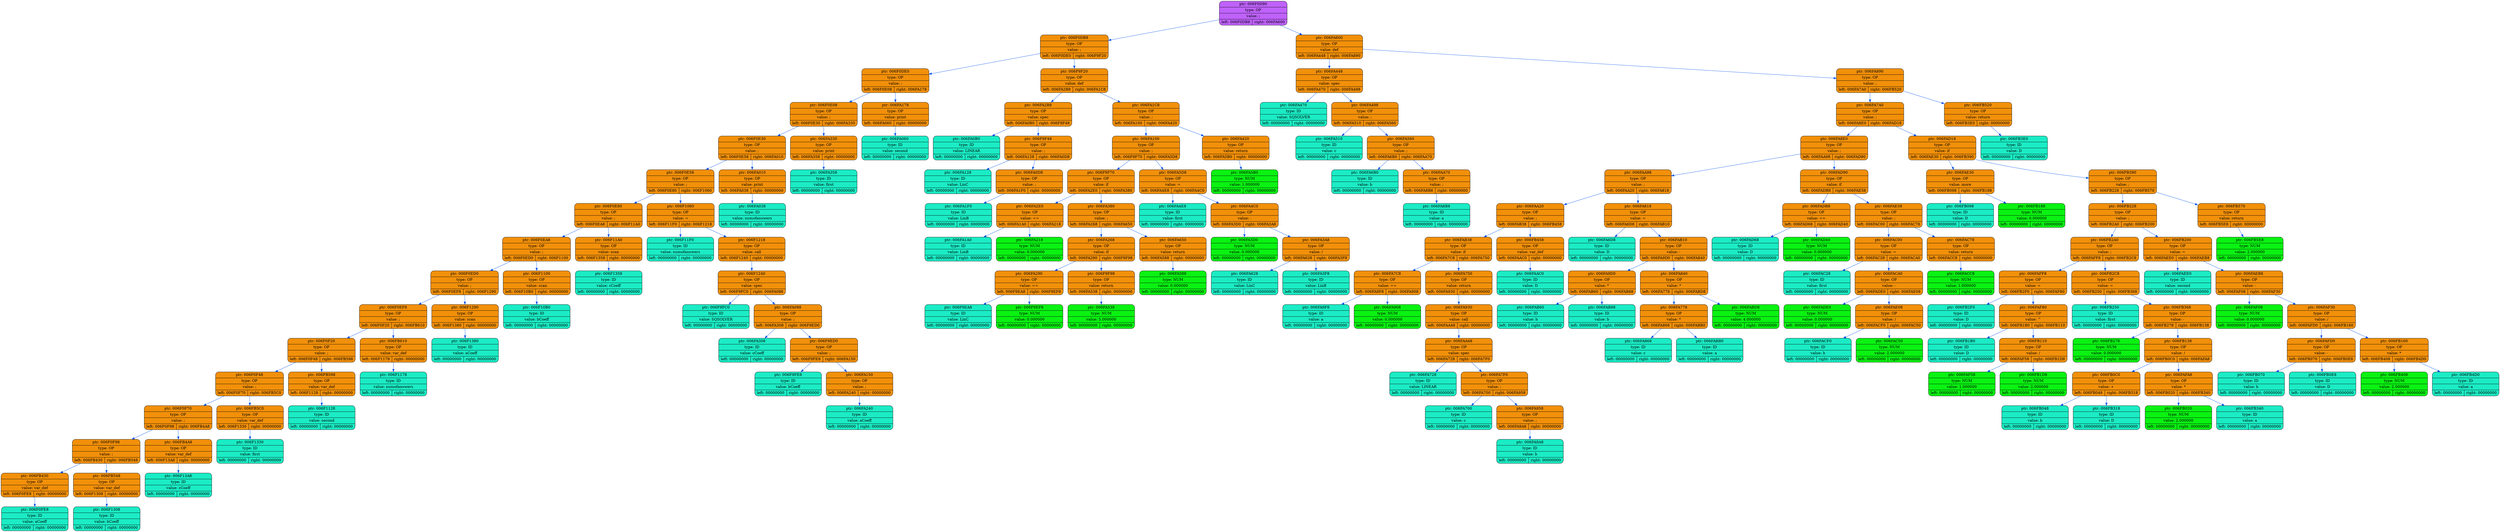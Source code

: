 digraph
{
    rankdir=TP

        node006F0D90[shape=record,style="rounded,filled",fillcolor="#BF62FC",label="{ ptr: 006F0D90 | type: OP | value: ;| { left: 006F0DB8 | right: 006FA600 }}"];
    node006F0D90 -> node006F0DB8[color="#0855F0"]
    node006F0DB8[shape=record,style="rounded,filled",fillcolor="#F2900A",label="{ ptr: 006F0DB8 | type: OP | value: ;| { left: 006F0DE0 | right: 006F9F20 }}"];
    node006F0DB8 -> node006F0DE0[color="#0855F0"]
    node006F0DE0[shape=record,style="rounded,filled",fillcolor="#F2900A",label="{ ptr: 006F0DE0 | type: OP | value: ;| { left: 006F0E08 | right: 006FA178 }}"];
    node006F0DE0 -> node006F0E08[color="#0855F0"]
    node006F0E08[shape=record,style="rounded,filled",fillcolor="#F2900A",label="{ ptr: 006F0E08 | type: OP | value: ;| { left: 006F0E30 | right: 006FA330 }}"];
    node006F0E08 -> node006F0E30[color="#0855F0"]
    node006F0E30[shape=record,style="rounded,filled",fillcolor="#F2900A",label="{ ptr: 006F0E30 | type: OP | value: ;| { left: 006F0E58 | right: 006FA010 }}"];
    node006F0E30 -> node006F0E58[color="#0855F0"]
    node006F0E58[shape=record,style="rounded,filled",fillcolor="#F2900A",label="{ ptr: 006F0E58 | type: OP | value: ;| { left: 006F0E80 | right: 006F1060 }}"];
    node006F0E58 -> node006F0E80[color="#0855F0"]
    node006F0E80[shape=record,style="rounded,filled",fillcolor="#F2900A",label="{ ptr: 006F0E80 | type: OP | value: ;| { left: 006F0EA8 | right: 006F11A0 }}"];
    node006F0E80 -> node006F0EA8[color="#0855F0"]
    node006F0EA8[shape=record,style="rounded,filled",fillcolor="#F2900A",label="{ ptr: 006F0EA8 | type: OP | value: ;| { left: 006F0ED0 | right: 006F1100 }}"];
    node006F0EA8 -> node006F0ED0[color="#0855F0"]
    node006F0ED0[shape=record,style="rounded,filled",fillcolor="#F2900A",label="{ ptr: 006F0ED0 | type: OP | value: ;| { left: 006F0EF8 | right: 006F1290 }}"];
    node006F0ED0 -> node006F0EF8[color="#0855F0"]
    node006F0EF8[shape=record,style="rounded,filled",fillcolor="#F2900A",label="{ ptr: 006F0EF8 | type: OP | value: ;| { left: 006F0F20 | right: 006FB610 }}"];
    node006F0EF8 -> node006F0F20[color="#0855F0"]
    node006F0F20[shape=record,style="rounded,filled",fillcolor="#F2900A",label="{ ptr: 006F0F20 | type: OP | value: ;| { left: 006F0F48 | right: 006FB598 }}"];
    node006F0F20 -> node006F0F48[color="#0855F0"]
    node006F0F48[shape=record,style="rounded,filled",fillcolor="#F2900A",label="{ ptr: 006F0F48 | type: OP | value: ;| { left: 006F0F70 | right: 006FB5C0 }}"];
    node006F0F48 -> node006F0F70[color="#0855F0"]
    node006F0F70[shape=record,style="rounded,filled",fillcolor="#F2900A",label="{ ptr: 006F0F70 | type: OP | value: ;| { left: 006F0F98 | right: 006FB4A8 }}"];
    node006F0F70 -> node006F0F98[color="#0855F0"]
    node006F0F98[shape=record,style="rounded,filled",fillcolor="#F2900A",label="{ ptr: 006F0F98 | type: OP | value: ;| { left: 006FB430 | right: 006FB548 }}"];
    node006F0F98 -> node006FB430[color="#0855F0"]
    node006FB430[shape=record,style="rounded,filled",fillcolor="#F2900A",label="{ ptr: 006FB430 | type: OP | value: var_def| { left: 006F0FE8 | right: 00000000 }}"];
    node006FB430 -> node006F0FE8[color="#0855F0"]
    node006F0FE8[shape=record,style="rounded,filled",fillcolor="#1BECC5",label="{ ptr: 006F0FE8 | type: ID | value: aCoeff| { left: 00000000 | right: 00000000 }}"];
    node006F0F98 -> node006FB548[color="#0855F0"]
    node006FB548[shape=record,style="rounded,filled",fillcolor="#F2900A",label="{ ptr: 006FB548 | type: OP | value: var_def| { left: 006F1308 | right: 00000000 }}"];
    node006FB548 -> node006F1308[color="#0855F0"]
    node006F1308[shape=record,style="rounded,filled",fillcolor="#1BECC5",label="{ ptr: 006F1308 | type: ID | value: bCoeff| { left: 00000000 | right: 00000000 }}"];
    node006F0F70 -> node006FB4A8[color="#0855F0"]
    node006FB4A8[shape=record,style="rounded,filled",fillcolor="#F2900A",label="{ ptr: 006FB4A8 | type: OP | value: var_def| { left: 006F13A8 | right: 00000000 }}"];
    node006FB4A8 -> node006F13A8[color="#0855F0"]
    node006F13A8[shape=record,style="rounded,filled",fillcolor="#1BECC5",label="{ ptr: 006F13A8 | type: ID | value: cCoeff| { left: 00000000 | right: 00000000 }}"];
    node006F0F48 -> node006FB5C0[color="#0855F0"]
    node006FB5C0[shape=record,style="rounded,filled",fillcolor="#F2900A",label="{ ptr: 006FB5C0 | type: OP | value: var_def| { left: 006F1330 | right: 00000000 }}"];
    node006FB5C0 -> node006F1330[color="#0855F0"]
    node006F1330[shape=record,style="rounded,filled",fillcolor="#1BECC5",label="{ ptr: 006F1330 | type: ID | value: first| { left: 00000000 | right: 00000000 }}"];
    node006F0F20 -> node006FB598[color="#0855F0"]
    node006FB598[shape=record,style="rounded,filled",fillcolor="#F2900A",label="{ ptr: 006FB598 | type: OP | value: var_def| { left: 006F1128 | right: 00000000 }}"];
    node006FB598 -> node006F1128[color="#0855F0"]
    node006F1128[shape=record,style="rounded,filled",fillcolor="#1BECC5",label="{ ptr: 006F1128 | type: ID | value: second| { left: 00000000 | right: 00000000 }}"];
    node006F0EF8 -> node006FB610[color="#0855F0"]
    node006FB610[shape=record,style="rounded,filled",fillcolor="#F2900A",label="{ ptr: 006FB610 | type: OP | value: var_def| { left: 006F1178 | right: 00000000 }}"];
    node006FB610 -> node006F1178[color="#0855F0"]
    node006F1178[shape=record,style="rounded,filled",fillcolor="#1BECC5",label="{ ptr: 006F1178 | type: ID | value: numofanswers| { left: 00000000 | right: 00000000 }}"];
    node006F0ED0 -> node006F1290[color="#0855F0"]
    node006F1290[shape=record,style="rounded,filled",fillcolor="#F2900A",label="{ ptr: 006F1290 | type: OP | value: scan| { left: 006F1380 | right: 00000000 }}"];
    node006F1290 -> node006F1380[color="#0855F0"]
    node006F1380[shape=record,style="rounded,filled",fillcolor="#1BECC5",label="{ ptr: 006F1380 | type: ID | value: aCoeff| { left: 00000000 | right: 00000000 }}"];
    node006F0EA8 -> node006F1100[color="#0855F0"]
    node006F1100[shape=record,style="rounded,filled",fillcolor="#F2900A",label="{ ptr: 006F1100 | type: OP | value: scan| { left: 006F10B0 | right: 00000000 }}"];
    node006F1100 -> node006F10B0[color="#0855F0"]
    node006F10B0[shape=record,style="rounded,filled",fillcolor="#1BECC5",label="{ ptr: 006F10B0 | type: ID | value: bCoeff| { left: 00000000 | right: 00000000 }}"];
    node006F0E80 -> node006F11A0[color="#0855F0"]
    node006F11A0[shape=record,style="rounded,filled",fillcolor="#F2900A",label="{ ptr: 006F11A0 | type: OP | value: scan| { left: 006F1358 | right: 00000000 }}"];
    node006F11A0 -> node006F1358[color="#0855F0"]
    node006F1358[shape=record,style="rounded,filled",fillcolor="#1BECC5",label="{ ptr: 006F1358 | type: ID | value: cCoeff| { left: 00000000 | right: 00000000 }}"];
    node006F0E58 -> node006F1060[color="#0855F0"]
    node006F1060[shape=record,style="rounded,filled",fillcolor="#F2900A",label="{ ptr: 006F1060 | type: OP | value: =| { left: 006F11F0 | right: 006F1218 }}"];
    node006F1060 -> node006F11F0[color="#0855F0"]
    node006F11F0[shape=record,style="rounded,filled",fillcolor="#1BECC5",label="{ ptr: 006F11F0 | type: ID | value: numofanswers| { left: 00000000 | right: 00000000 }}"];
    node006F1060 -> node006F1218[color="#0855F0"]
    node006F1218[shape=record,style="rounded,filled",fillcolor="#F2900A",label="{ ptr: 006F1218 | type: OP | value: call| { left: 006F1240 | right: 00000000 }}"];
    node006F1218 -> node006F1240[color="#0855F0"]
    node006F1240[shape=record,style="rounded,filled",fillcolor="#F2900A",label="{ ptr: 006F1240 | type: OP | value: spec| { left: 006F9FC0 | right: 006FA088 }}"];
    node006F1240 -> node006F9FC0[color="#0855F0"]
    node006F9FC0[shape=record,style="rounded,filled",fillcolor="#1BECC5",label="{ ptr: 006F9FC0 | type: ID | value: SQSOLVER| { left: 00000000 | right: 00000000 }}"];
    node006F1240 -> node006FA088[color="#0855F0"]
    node006FA088[shape=record,style="rounded,filled",fillcolor="#F2900A",label="{ ptr: 006FA088 | type: OP | value: ;| { left: 006FA308 | right: 006F9ED0 }}"];
    node006FA088 -> node006FA308[color="#0855F0"]
    node006FA308[shape=record,style="rounded,filled",fillcolor="#1BECC5",label="{ ptr: 006FA308 | type: ID | value: cCoeff| { left: 00000000 | right: 00000000 }}"];
    node006FA088 -> node006F9ED0[color="#0855F0"]
    node006F9ED0[shape=record,style="rounded,filled",fillcolor="#F2900A",label="{ ptr: 006F9ED0 | type: OP | value: ;| { left: 006F9FE8 | right: 006FA150 }}"];
    node006F9ED0 -> node006F9FE8[color="#0855F0"]
    node006F9FE8[shape=record,style="rounded,filled",fillcolor="#1BECC5",label="{ ptr: 006F9FE8 | type: ID | value: bCoeff| { left: 00000000 | right: 00000000 }}"];
    node006F9ED0 -> node006FA150[color="#0855F0"]
    node006FA150[shape=record,style="rounded,filled",fillcolor="#F2900A",label="{ ptr: 006FA150 | type: OP | value: ;| { left: 006FA240 | right: 00000000 }}"];
    node006FA150 -> node006FA240[color="#0855F0"]
    node006FA240[shape=record,style="rounded,filled",fillcolor="#1BECC5",label="{ ptr: 006FA240 | type: ID | value: aCoeff| { left: 00000000 | right: 00000000 }}"];
    node006F0E30 -> node006FA010[color="#0855F0"]
    node006FA010[shape=record,style="rounded,filled",fillcolor="#F2900A",label="{ ptr: 006FA010 | type: OP | value: print| { left: 006FA038 | right: 00000000 }}"];
    node006FA010 -> node006FA038[color="#0855F0"]
    node006FA038[shape=record,style="rounded,filled",fillcolor="#1BECC5",label="{ ptr: 006FA038 | type: ID | value: numofanswers| { left: 00000000 | right: 00000000 }}"];
    node006F0E08 -> node006FA330[color="#0855F0"]
    node006FA330[shape=record,style="rounded,filled",fillcolor="#F2900A",label="{ ptr: 006FA330 | type: OP | value: print| { left: 006FA358 | right: 00000000 }}"];
    node006FA330 -> node006FA358[color="#0855F0"]
    node006FA358[shape=record,style="rounded,filled",fillcolor="#1BECC5",label="{ ptr: 006FA358 | type: ID | value: first| { left: 00000000 | right: 00000000 }}"];
    node006F0DE0 -> node006FA178[color="#0855F0"]
    node006FA178[shape=record,style="rounded,filled",fillcolor="#F2900A",label="{ ptr: 006FA178 | type: OP | value: print| { left: 006FA060 | right: 00000000 }}"];
    node006FA178 -> node006FA060[color="#0855F0"]
    node006FA060[shape=record,style="rounded,filled",fillcolor="#1BECC5",label="{ ptr: 006FA060 | type: ID | value: second| { left: 00000000 | right: 00000000 }}"];
    node006F0DB8 -> node006F9F20[color="#0855F0"]
    node006F9F20[shape=record,style="rounded,filled",fillcolor="#F2900A",label="{ ptr: 006F9F20 | type: OP | value: def| { left: 006FA2B8 | right: 006FA1C8 }}"];
    node006F9F20 -> node006FA2B8[color="#0855F0"]
    node006FA2B8[shape=record,style="rounded,filled",fillcolor="#F2900A",label="{ ptr: 006FA2B8 | type: OP | value: spec| { left: 006FA0B0 | right: 006F9F48 }}"];
    node006FA2B8 -> node006FA0B0[color="#0855F0"]
    node006FA0B0[shape=record,style="rounded,filled",fillcolor="#1BECC5",label="{ ptr: 006FA0B0 | type: ID | value: LINEAR| { left: 00000000 | right: 00000000 }}"];
    node006FA2B8 -> node006F9F48[color="#0855F0"]
    node006F9F48[shape=record,style="rounded,filled",fillcolor="#F2900A",label="{ ptr: 006F9F48 | type: OP | value: ;| { left: 006FA128 | right: 006FA0D8 }}"];
    node006F9F48 -> node006FA128[color="#0855F0"]
    node006FA128[shape=record,style="rounded,filled",fillcolor="#1BECC5",label="{ ptr: 006FA128 | type: ID | value: LinC| { left: 00000000 | right: 00000000 }}"];
    node006F9F48 -> node006FA0D8[color="#0855F0"]
    node006FA0D8[shape=record,style="rounded,filled",fillcolor="#F2900A",label="{ ptr: 006FA0D8 | type: OP | value: ;| { left: 006FA1F0 | right: 00000000 }}"];
    node006FA0D8 -> node006FA1F0[color="#0855F0"]
    node006FA1F0[shape=record,style="rounded,filled",fillcolor="#1BECC5",label="{ ptr: 006FA1F0 | type: ID | value: LinB| { left: 00000000 | right: 00000000 }}"];
    node006F9F20 -> node006FA1C8[color="#0855F0"]
    node006FA1C8[shape=record,style="rounded,filled",fillcolor="#F2900A",label="{ ptr: 006FA1C8 | type: OP | value: ;| { left: 006FA100 | right: 006FA420 }}"];
    node006FA1C8 -> node006FA100[color="#0855F0"]
    node006FA100[shape=record,style="rounded,filled",fillcolor="#F2900A",label="{ ptr: 006FA100 | type: OP | value: ;| { left: 006F9F70 | right: 006FA5D8 }}"];
    node006FA100 -> node006F9F70[color="#0855F0"]
    node006F9F70[shape=record,style="rounded,filled",fillcolor="#F2900A",label="{ ptr: 006F9F70 | type: OP | value: if| { left: 006FA2E0 | right: 006FA380 }}"];
    node006F9F70 -> node006FA2E0[color="#0855F0"]
    node006FA2E0[shape=record,style="rounded,filled",fillcolor="#F2900A",label="{ ptr: 006FA2E0 | type: OP | value: ==| { left: 006FA1A0 | right: 006FA218 }}"];
    node006FA2E0 -> node006FA1A0[color="#0855F0"]
    node006FA1A0[shape=record,style="rounded,filled",fillcolor="#1BECC5",label="{ ptr: 006FA1A0 | type: ID | value: LinB| { left: 00000000 | right: 00000000 }}"];
    node006FA2E0 -> node006FA218[color="#0855F0"]
    node006FA218[shape=record,style="rounded,filled",fillcolor="#0AF212",label="{ ptr: 006FA218 | type: NUM | value: 0.000000| { left: 00000000 | right: 00000000 }}"];
    node006F9F70 -> node006FA380[color="#0855F0"]
    node006FA380[shape=record,style="rounded,filled",fillcolor="#F2900A",label="{ ptr: 006FA380 | type: OP | value: ;| { left: 006FA268 | right: 006FA650 }}"];
    node006FA380 -> node006FA268[color="#0855F0"]
    node006FA268[shape=record,style="rounded,filled",fillcolor="#F2900A",label="{ ptr: 006FA268 | type: OP | value: if| { left: 006FA290 | right: 006F9F98 }}"];
    node006FA268 -> node006FA290[color="#0855F0"]
    node006FA290[shape=record,style="rounded,filled",fillcolor="#F2900A",label="{ ptr: 006FA290 | type: OP | value: ==| { left: 006F9EA8 | right: 006F9EF8 }}"];
    node006FA290 -> node006F9EA8[color="#0855F0"]
    node006F9EA8[shape=record,style="rounded,filled",fillcolor="#1BECC5",label="{ ptr: 006F9EA8 | type: ID | value: LinC| { left: 00000000 | right: 00000000 }}"];
    node006FA290 -> node006F9EF8[color="#0855F0"]
    node006F9EF8[shape=record,style="rounded,filled",fillcolor="#0AF212",label="{ ptr: 006F9EF8 | type: NUM | value: 0.000000| { left: 00000000 | right: 00000000 }}"];
    node006FA268 -> node006F9F98[color="#0855F0"]
    node006F9F98[shape=record,style="rounded,filled",fillcolor="#F2900A",label="{ ptr: 006F9F98 | type: OP | value: return| { left: 006FA538 | right: 00000000 }}"];
    node006F9F98 -> node006FA538[color="#0855F0"]
    node006FA538[shape=record,style="rounded,filled",fillcolor="#0AF212",label="{ ptr: 006FA538 | type: NUM | value: 5.000000| { left: 00000000 | right: 00000000 }}"];
    node006FA380 -> node006FA650[color="#0855F0"]
    node006FA650[shape=record,style="rounded,filled",fillcolor="#F2900A",label="{ ptr: 006FA650 | type: OP | value: return| { left: 006FA588 | right: 00000000 }}"];
    node006FA650 -> node006FA588[color="#0855F0"]
    node006FA588[shape=record,style="rounded,filled",fillcolor="#0AF212",label="{ ptr: 006FA588 | type: NUM | value: 0.000000| { left: 00000000 | right: 00000000 }}"];
    node006FA100 -> node006FA5D8[color="#0855F0"]
    node006FA5D8[shape=record,style="rounded,filled",fillcolor="#F2900A",label="{ ptr: 006FA5D8 | type: OP | value: =| { left: 006FA4E8 | right: 006FA4C0 }}"];
    node006FA5D8 -> node006FA4E8[color="#0855F0"]
    node006FA4E8[shape=record,style="rounded,filled",fillcolor="#1BECC5",label="{ ptr: 006FA4E8 | type: ID | value: first| { left: 00000000 | right: 00000000 }}"];
    node006FA5D8 -> node006FA4C0[color="#0855F0"]
    node006FA4C0[shape=record,style="rounded,filled",fillcolor="#F2900A",label="{ ptr: 006FA4C0 | type: OP | value: -| { left: 006FA3D0 | right: 006FA3A8 }}"];
    node006FA4C0 -> node006FA3D0[color="#0855F0"]
    node006FA3D0[shape=record,style="rounded,filled",fillcolor="#0AF212",label="{ ptr: 006FA3D0 | type: NUM | value: 0.000000| { left: 00000000 | right: 00000000 }}"];
    node006FA4C0 -> node006FA3A8[color="#0855F0"]
    node006FA3A8[shape=record,style="rounded,filled",fillcolor="#F2900A",label="{ ptr: 006FA3A8 | type: OP | value: /| { left: 006FA628 | right: 006FA3F8 }}"];
    node006FA3A8 -> node006FA628[color="#0855F0"]
    node006FA628[shape=record,style="rounded,filled",fillcolor="#1BECC5",label="{ ptr: 006FA628 | type: ID | value: LinC| { left: 00000000 | right: 00000000 }}"];
    node006FA3A8 -> node006FA3F8[color="#0855F0"]
    node006FA3F8[shape=record,style="rounded,filled",fillcolor="#1BECC5",label="{ ptr: 006FA3F8 | type: ID | value: LinB| { left: 00000000 | right: 00000000 }}"];
    node006FA1C8 -> node006FA420[color="#0855F0"]
    node006FA420[shape=record,style="rounded,filled",fillcolor="#F2900A",label="{ ptr: 006FA420 | type: OP | value: return| { left: 006FA5B0 | right: 00000000 }}"];
    node006FA420 -> node006FA5B0[color="#0855F0"]
    node006FA5B0[shape=record,style="rounded,filled",fillcolor="#0AF212",label="{ ptr: 006FA5B0 | type: NUM | value: 1.000000| { left: 00000000 | right: 00000000 }}"];
    node006F0D90 -> node006FA600[color="#0855F0"]
    node006FA600[shape=record,style="rounded,filled",fillcolor="#F2900A",label="{ ptr: 006FA600 | type: OP | value: def| { left: 006FA448 | right: 006FA890 }}"];
    node006FA600 -> node006FA448[color="#0855F0"]
    node006FA448[shape=record,style="rounded,filled",fillcolor="#F2900A",label="{ ptr: 006FA448 | type: OP | value: spec| { left: 006FA470 | right: 006FA498 }}"];
    node006FA448 -> node006FA470[color="#0855F0"]
    node006FA470[shape=record,style="rounded,filled",fillcolor="#1BECC5",label="{ ptr: 006FA470 | type: ID | value: SQSOLVER| { left: 00000000 | right: 00000000 }}"];
    node006FA448 -> node006FA498[color="#0855F0"]
    node006FA498[shape=record,style="rounded,filled",fillcolor="#F2900A",label="{ ptr: 006FA498 | type: OP | value: ;| { left: 006FA510 | right: 006FA560 }}"];
    node006FA498 -> node006FA510[color="#0855F0"]
    node006FA510[shape=record,style="rounded,filled",fillcolor="#1BECC5",label="{ ptr: 006FA510 | type: ID | value: c| { left: 00000000 | right: 00000000 }}"];
    node006FA498 -> node006FA560[color="#0855F0"]
    node006FA560[shape=record,style="rounded,filled",fillcolor="#F2900A",label="{ ptr: 006FA560 | type: OP | value: ;| { left: 006FA6B0 | right: 006FAA70 }}"];
    node006FA560 -> node006FA6B0[color="#0855F0"]
    node006FA6B0[shape=record,style="rounded,filled",fillcolor="#1BECC5",label="{ ptr: 006FA6B0 | type: ID | value: b| { left: 00000000 | right: 00000000 }}"];
    node006FA560 -> node006FAA70[color="#0855F0"]
    node006FAA70[shape=record,style="rounded,filled",fillcolor="#F2900A",label="{ ptr: 006FAA70 | type: OP | value: ;| { left: 006FA8B8 | right: 00000000 }}"];
    node006FAA70 -> node006FA8B8[color="#0855F0"]
    node006FA8B8[shape=record,style="rounded,filled",fillcolor="#1BECC5",label="{ ptr: 006FA8B8 | type: ID | value: a| { left: 00000000 | right: 00000000 }}"];
    node006FA600 -> node006FA890[color="#0855F0"]
    node006FA890[shape=record,style="rounded,filled",fillcolor="#F2900A",label="{ ptr: 006FA890 | type: OP | value: ;| { left: 006FA7A0 | right: 006FB520 }}"];
    node006FA890 -> node006FA7A0[color="#0855F0"]
    node006FA7A0[shape=record,style="rounded,filled",fillcolor="#F2900A",label="{ ptr: 006FA7A0 | type: OP | value: ;| { left: 006FA8E0 | right: 006FAD18 }}"];
    node006FA7A0 -> node006FA8E0[color="#0855F0"]
    node006FA8E0[shape=record,style="rounded,filled",fillcolor="#F2900A",label="{ ptr: 006FA8E0 | type: OP | value: ;| { left: 006FAA98 | right: 006FAD90 }}"];
    node006FA8E0 -> node006FAA98[color="#0855F0"]
    node006FAA98[shape=record,style="rounded,filled",fillcolor="#F2900A",label="{ ptr: 006FAA98 | type: OP | value: ;| { left: 006FAA20 | right: 006FA818 }}"];
    node006FAA98 -> node006FAA20[color="#0855F0"]
    node006FAA20[shape=record,style="rounded,filled",fillcolor="#F2900A",label="{ ptr: 006FAA20 | type: OP | value: ;| { left: 006FAB38 | right: 006FB458 }}"];
    node006FAA20 -> node006FAB38[color="#0855F0"]
    node006FAB38[shape=record,style="rounded,filled",fillcolor="#F2900A",label="{ ptr: 006FAB38 | type: OP | value: if| { left: 006FA7C8 | right: 006FA750 }}"];
    node006FAB38 -> node006FA7C8[color="#0855F0"]
    node006FA7C8[shape=record,style="rounded,filled",fillcolor="#F2900A",label="{ ptr: 006FA7C8 | type: OP | value: ==| { left: 006FA9F8 | right: 006FA908 }}"];
    node006FA7C8 -> node006FA9F8[color="#0855F0"]
    node006FA9F8[shape=record,style="rounded,filled",fillcolor="#1BECC5",label="{ ptr: 006FA9F8 | type: ID | value: a| { left: 00000000 | right: 00000000 }}"];
    node006FA7C8 -> node006FA908[color="#0855F0"]
    node006FA908[shape=record,style="rounded,filled",fillcolor="#0AF212",label="{ ptr: 006FA908 | type: NUM | value: 0.000000| { left: 00000000 | right: 00000000 }}"];
    node006FAB38 -> node006FA750[color="#0855F0"]
    node006FA750[shape=record,style="rounded,filled",fillcolor="#F2900A",label="{ ptr: 006FA750 | type: OP | value: return| { left: 006FA930 | right: 00000000 }}"];
    node006FA750 -> node006FA930[color="#0855F0"]
    node006FA930[shape=record,style="rounded,filled",fillcolor="#F2900A",label="{ ptr: 006FA930 | type: OP | value: call| { left: 006FAA48 | right: 00000000 }}"];
    node006FA930 -> node006FAA48[color="#0855F0"]
    node006FAA48[shape=record,style="rounded,filled",fillcolor="#F2900A",label="{ ptr: 006FAA48 | type: OP | value: spec| { left: 006FA728 | right: 006FA7F0 }}"];
    node006FAA48 -> node006FA728[color="#0855F0"]
    node006FA728[shape=record,style="rounded,filled",fillcolor="#1BECC5",label="{ ptr: 006FA728 | type: ID | value: LINEAR| { left: 00000000 | right: 00000000 }}"];
    node006FAA48 -> node006FA7F0[color="#0855F0"]
    node006FA7F0[shape=record,style="rounded,filled",fillcolor="#F2900A",label="{ ptr: 006FA7F0 | type: OP | value: ;| { left: 006FA700 | right: 006FA958 }}"];
    node006FA7F0 -> node006FA700[color="#0855F0"]
    node006FA700[shape=record,style="rounded,filled",fillcolor="#1BECC5",label="{ ptr: 006FA700 | type: ID | value: c| { left: 00000000 | right: 00000000 }}"];
    node006FA7F0 -> node006FA958[color="#0855F0"]
    node006FA958[shape=record,style="rounded,filled",fillcolor="#F2900A",label="{ ptr: 006FA958 | type: OP | value: ;| { left: 006FA9A8 | right: 00000000 }}"];
    node006FA958 -> node006FA9A8[color="#0855F0"]
    node006FA9A8[shape=record,style="rounded,filled",fillcolor="#1BECC5",label="{ ptr: 006FA9A8 | type: ID | value: b| { left: 00000000 | right: 00000000 }}"];
    node006FAA20 -> node006FB458[color="#0855F0"]
    node006FB458[shape=record,style="rounded,filled",fillcolor="#F2900A",label="{ ptr: 006FB458 | type: OP | value: var_def| { left: 006FAAC0 | right: 00000000 }}"];
    node006FB458 -> node006FAAC0[color="#0855F0"]
    node006FAAC0[shape=record,style="rounded,filled",fillcolor="#1BECC5",label="{ ptr: 006FAAC0 | type: ID | value: D| { left: 00000000 | right: 00000000 }}"];
    node006FAA98 -> node006FA818[color="#0855F0"]
    node006FA818[shape=record,style="rounded,filled",fillcolor="#F2900A",label="{ ptr: 006FA818 | type: OP | value: =| { left: 006FA6D8 | right: 006FAB10 }}"];
    node006FA818 -> node006FA6D8[color="#0855F0"]
    node006FA6D8[shape=record,style="rounded,filled",fillcolor="#1BECC5",label="{ ptr: 006FA6D8 | type: ID | value: D| { left: 00000000 | right: 00000000 }}"];
    node006FA818 -> node006FAB10[color="#0855F0"]
    node006FAB10[shape=record,style="rounded,filled",fillcolor="#F2900A",label="{ ptr: 006FAB10 | type: OP | value: -| { left: 006FA9D0 | right: 006FA840 }}"];
    node006FAB10 -> node006FA9D0[color="#0855F0"]
    node006FA9D0[shape=record,style="rounded,filled",fillcolor="#F2900A",label="{ ptr: 006FA9D0 | type: OP | value: *| { left: 006FAB60 | right: 006FAB88 }}"];
    node006FA9D0 -> node006FAB60[color="#0855F0"]
    node006FAB60[shape=record,style="rounded,filled",fillcolor="#1BECC5",label="{ ptr: 006FAB60 | type: ID | value: b| { left: 00000000 | right: 00000000 }}"];
    node006FA9D0 -> node006FAB88[color="#0855F0"]
    node006FAB88[shape=record,style="rounded,filled",fillcolor="#1BECC5",label="{ ptr: 006FAB88 | type: ID | value: b| { left: 00000000 | right: 00000000 }}"];
    node006FAB10 -> node006FA840[color="#0855F0"]
    node006FA840[shape=record,style="rounded,filled",fillcolor="#F2900A",label="{ ptr: 006FA840 | type: OP | value: *| { left: 006FA778 | right: 006FABD8 }}"];
    node006FA840 -> node006FA778[color="#0855F0"]
    node006FA778[shape=record,style="rounded,filled",fillcolor="#F2900A",label="{ ptr: 006FA778 | type: OP | value: *| { left: 006FA868 | right: 006FABB0 }}"];
    node006FA778 -> node006FA868[color="#0855F0"]
    node006FA868[shape=record,style="rounded,filled",fillcolor="#1BECC5",label="{ ptr: 006FA868 | type: ID | value: c| { left: 00000000 | right: 00000000 }}"];
    node006FA778 -> node006FABB0[color="#0855F0"]
    node006FABB0[shape=record,style="rounded,filled",fillcolor="#1BECC5",label="{ ptr: 006FABB0 | type: ID | value: a| { left: 00000000 | right: 00000000 }}"];
    node006FA840 -> node006FABD8[color="#0855F0"]
    node006FABD8[shape=record,style="rounded,filled",fillcolor="#0AF212",label="{ ptr: 006FABD8 | type: NUM | value: 4.000000| { left: 00000000 | right: 00000000 }}"];
    node006FA8E0 -> node006FAD90[color="#0855F0"]
    node006FAD90[shape=record,style="rounded,filled",fillcolor="#F2900A",label="{ ptr: 006FAD90 | type: OP | value: if| { left: 006FADB8 | right: 006FAE58 }}"];
    node006FAD90 -> node006FADB8[color="#0855F0"]
    node006FADB8[shape=record,style="rounded,filled",fillcolor="#F2900A",label="{ ptr: 006FADB8 | type: OP | value: ==| { left: 006FAD68 | right: 006FAD40 }}"];
    node006FADB8 -> node006FAD68[color="#0855F0"]
    node006FAD68[shape=record,style="rounded,filled",fillcolor="#1BECC5",label="{ ptr: 006FAD68 | type: ID | value: D| { left: 00000000 | right: 00000000 }}"];
    node006FADB8 -> node006FAD40[color="#0855F0"]
    node006FAD40[shape=record,style="rounded,filled",fillcolor="#0AF212",label="{ ptr: 006FAD40 | type: NUM | value: 0.000000| { left: 00000000 | right: 00000000 }}"];
    node006FAD90 -> node006FAE58[color="#0855F0"]
    node006FAE58[shape=record,style="rounded,filled",fillcolor="#F2900A",label="{ ptr: 006FAE58 | type: OP | value: ;| { left: 006FAC00 | right: 006FAC78 }}"];
    node006FAE58 -> node006FAC00[color="#0855F0"]
    node006FAC00[shape=record,style="rounded,filled",fillcolor="#F2900A",label="{ ptr: 006FAC00 | type: OP | value: =| { left: 006FAC28 | right: 006FACA0 }}"];
    node006FAC00 -> node006FAC28[color="#0855F0"]
    node006FAC28[shape=record,style="rounded,filled",fillcolor="#1BECC5",label="{ ptr: 006FAC28 | type: ID | value: first| { left: 00000000 | right: 00000000 }}"];
    node006FAC00 -> node006FACA0[color="#0855F0"]
    node006FACA0[shape=record,style="rounded,filled",fillcolor="#F2900A",label="{ ptr: 006FACA0 | type: OP | value: -| { left: 006FADE0 | right: 006FAE08 }}"];
    node006FACA0 -> node006FADE0[color="#0855F0"]
    node006FADE0[shape=record,style="rounded,filled",fillcolor="#0AF212",label="{ ptr: 006FADE0 | type: NUM | value: 0.000000| { left: 00000000 | right: 00000000 }}"];
    node006FACA0 -> node006FAE08[color="#0855F0"]
    node006FAE08[shape=record,style="rounded,filled",fillcolor="#F2900A",label="{ ptr: 006FAE08 | type: OP | value: /| { left: 006FACF0 | right: 006FAC50 }}"];
    node006FAE08 -> node006FACF0[color="#0855F0"]
    node006FACF0[shape=record,style="rounded,filled",fillcolor="#1BECC5",label="{ ptr: 006FACF0 | type: ID | value: b| { left: 00000000 | right: 00000000 }}"];
    node006FAE08 -> node006FAC50[color="#0855F0"]
    node006FAC50[shape=record,style="rounded,filled",fillcolor="#0AF212",label="{ ptr: 006FAC50 | type: NUM | value: 2.000000| { left: 00000000 | right: 00000000 }}"];
    node006FAE58 -> node006FAC78[color="#0855F0"]
    node006FAC78[shape=record,style="rounded,filled",fillcolor="#F2900A",label="{ ptr: 006FAC78 | type: OP | value: return| { left: 006FACC8 | right: 00000000 }}"];
    node006FAC78 -> node006FACC8[color="#0855F0"]
    node006FACC8[shape=record,style="rounded,filled",fillcolor="#0AF212",label="{ ptr: 006FACC8 | type: NUM | value: 1.000000| { left: 00000000 | right: 00000000 }}"];
    node006FA7A0 -> node006FAD18[color="#0855F0"]
    node006FAD18[shape=record,style="rounded,filled",fillcolor="#F2900A",label="{ ptr: 006FAD18 | type: OP | value: if| { left: 006FAE30 | right: 006FB390 }}"];
    node006FAD18 -> node006FAE30[color="#0855F0"]
    node006FAE30[shape=record,style="rounded,filled",fillcolor="#F2900A",label="{ ptr: 006FAE30 | type: OP | value: more| { left: 006FB098 | right: 006FB188 }}"];
    node006FAE30 -> node006FB098[color="#0855F0"]
    node006FB098[shape=record,style="rounded,filled",fillcolor="#1BECC5",label="{ ptr: 006FB098 | type: ID | value: D| { left: 00000000 | right: 00000000 }}"];
    node006FAE30 -> node006FB188[color="#0855F0"]
    node006FB188[shape=record,style="rounded,filled",fillcolor="#0AF212",label="{ ptr: 006FB188 | type: NUM | value: 0.000000| { left: 00000000 | right: 00000000 }}"];
    node006FAD18 -> node006FB390[color="#0855F0"]
    node006FB390[shape=record,style="rounded,filled",fillcolor="#F2900A",label="{ ptr: 006FB390 | type: OP | value: ;| { left: 006FB228 | right: 006FB570 }}"];
    node006FB390 -> node006FB228[color="#0855F0"]
    node006FB228[shape=record,style="rounded,filled",fillcolor="#F2900A",label="{ ptr: 006FB228 | type: OP | value: ;| { left: 006FB2A0 | right: 006FB200 }}"];
    node006FB228 -> node006FB2A0[color="#0855F0"]
    node006FB2A0[shape=record,style="rounded,filled",fillcolor="#F2900A",label="{ ptr: 006FB2A0 | type: OP | value: ;| { left: 006FAFF8 | right: 006FB2C8 }}"];
    node006FB2A0 -> node006FAFF8[color="#0855F0"]
    node006FAFF8[shape=record,style="rounded,filled",fillcolor="#F2900A",label="{ ptr: 006FAFF8 | type: OP | value: =| { left: 006FB2F0 | right: 006FAF80 }}"];
    node006FAFF8 -> node006FB2F0[color="#0855F0"]
    node006FB2F0[shape=record,style="rounded,filled",fillcolor="#1BECC5",label="{ ptr: 006FB2F0 | type: ID | value: D| { left: 00000000 | right: 00000000 }}"];
    node006FAFF8 -> node006FAF80[color="#0855F0"]
    node006FAF80[shape=record,style="rounded,filled",fillcolor="#F2900A",label="{ ptr: 006FAF80 | type: OP | value: ^| { left: 006FB1B0 | right: 006FB110 }}"];
    node006FAF80 -> node006FB1B0[color="#0855F0"]
    node006FB1B0[shape=record,style="rounded,filled",fillcolor="#1BECC5",label="{ ptr: 006FB1B0 | type: ID | value: D| { left: 00000000 | right: 00000000 }}"];
    node006FAF80 -> node006FB110[color="#0855F0"]
    node006FB110[shape=record,style="rounded,filled",fillcolor="#F2900A",label="{ ptr: 006FB110 | type: OP | value: /| { left: 006FAF58 | right: 006FB1D8 }}"];
    node006FB110 -> node006FAF58[color="#0855F0"]
    node006FAF58[shape=record,style="rounded,filled",fillcolor="#0AF212",label="{ ptr: 006FAF58 | type: NUM | value: 1.000000| { left: 00000000 | right: 00000000 }}"];
    node006FB110 -> node006FB1D8[color="#0855F0"]
    node006FB1D8[shape=record,style="rounded,filled",fillcolor="#0AF212",label="{ ptr: 006FB1D8 | type: NUM | value: 2.000000| { left: 00000000 | right: 00000000 }}"];
    node006FB2A0 -> node006FB2C8[color="#0855F0"]
    node006FB2C8[shape=record,style="rounded,filled",fillcolor="#F2900A",label="{ ptr: 006FB2C8 | type: OP | value: =| { left: 006FB250 | right: 006FB368 }}"];
    node006FB2C8 -> node006FB250[color="#0855F0"]
    node006FB250[shape=record,style="rounded,filled",fillcolor="#1BECC5",label="{ ptr: 006FB250 | type: ID | value: first| { left: 00000000 | right: 00000000 }}"];
    node006FB2C8 -> node006FB368[color="#0855F0"]
    node006FB368[shape=record,style="rounded,filled",fillcolor="#F2900A",label="{ ptr: 006FB368 | type: OP | value: -| { left: 006FB278 | right: 006FB138 }}"];
    node006FB368 -> node006FB278[color="#0855F0"]
    node006FB278[shape=record,style="rounded,filled",fillcolor="#0AF212",label="{ ptr: 006FB278 | type: NUM | value: 0.000000| { left: 00000000 | right: 00000000 }}"];
    node006FB368 -> node006FB138[color="#0855F0"]
    node006FB138[shape=record,style="rounded,filled",fillcolor="#F2900A",label="{ ptr: 006FB138 | type: OP | value: /| { left: 006FB0C0 | right: 006FAFA8 }}"];
    node006FB138 -> node006FB0C0[color="#0855F0"]
    node006FB0C0[shape=record,style="rounded,filled",fillcolor="#F2900A",label="{ ptr: 006FB0C0 | type: OP | value: +| { left: 006FB048 | right: 006FB318 }}"];
    node006FB0C0 -> node006FB048[color="#0855F0"]
    node006FB048[shape=record,style="rounded,filled",fillcolor="#1BECC5",label="{ ptr: 006FB048 | type: ID | value: b| { left: 00000000 | right: 00000000 }}"];
    node006FB0C0 -> node006FB318[color="#0855F0"]
    node006FB318[shape=record,style="rounded,filled",fillcolor="#1BECC5",label="{ ptr: 006FB318 | type: ID | value: D| { left: 00000000 | right: 00000000 }}"];
    node006FB138 -> node006FAFA8[color="#0855F0"]
    node006FAFA8[shape=record,style="rounded,filled",fillcolor="#F2900A",label="{ ptr: 006FAFA8 | type: OP | value: *| { left: 006FB020 | right: 006FB340 }}"];
    node006FAFA8 -> node006FB020[color="#0855F0"]
    node006FB020[shape=record,style="rounded,filled",fillcolor="#0AF212",label="{ ptr: 006FB020 | type: NUM | value: 2.000000| { left: 00000000 | right: 00000000 }}"];
    node006FAFA8 -> node006FB340[color="#0855F0"]
    node006FB340[shape=record,style="rounded,filled",fillcolor="#1BECC5",label="{ ptr: 006FB340 | type: ID | value: a| { left: 00000000 | right: 00000000 }}"];
    node006FB228 -> node006FB200[color="#0855F0"]
    node006FB200[shape=record,style="rounded,filled",fillcolor="#F2900A",label="{ ptr: 006FB200 | type: OP | value: =| { left: 006FAEE0 | right: 006FAEB8 }}"];
    node006FB200 -> node006FAEE0[color="#0855F0"]
    node006FAEE0[shape=record,style="rounded,filled",fillcolor="#1BECC5",label="{ ptr: 006FAEE0 | type: ID | value: second| { left: 00000000 | right: 00000000 }}"];
    node006FB200 -> node006FAEB8[color="#0855F0"]
    node006FAEB8[shape=record,style="rounded,filled",fillcolor="#F2900A",label="{ ptr: 006FAEB8 | type: OP | value: -| { left: 006FAF08 | right: 006FAF30 }}"];
    node006FAEB8 -> node006FAF08[color="#0855F0"]
    node006FAF08[shape=record,style="rounded,filled",fillcolor="#0AF212",label="{ ptr: 006FAF08 | type: NUM | value: 0.000000| { left: 00000000 | right: 00000000 }}"];
    node006FAEB8 -> node006FAF30[color="#0855F0"]
    node006FAF30[shape=record,style="rounded,filled",fillcolor="#F2900A",label="{ ptr: 006FAF30 | type: OP | value: /| { left: 006FAFD0 | right: 006FB160 }}"];
    node006FAF30 -> node006FAFD0[color="#0855F0"]
    node006FAFD0[shape=record,style="rounded,filled",fillcolor="#F2900A",label="{ ptr: 006FAFD0 | type: OP | value: -| { left: 006FB070 | right: 006FB0E8 }}"];
    node006FAFD0 -> node006FB070[color="#0855F0"]
    node006FB070[shape=record,style="rounded,filled",fillcolor="#1BECC5",label="{ ptr: 006FB070 | type: ID | value: b| { left: 00000000 | right: 00000000 }}"];
    node006FAFD0 -> node006FB0E8[color="#0855F0"]
    node006FB0E8[shape=record,style="rounded,filled",fillcolor="#1BECC5",label="{ ptr: 006FB0E8 | type: ID | value: D| { left: 00000000 | right: 00000000 }}"];
    node006FAF30 -> node006FB160[color="#0855F0"]
    node006FB160[shape=record,style="rounded,filled",fillcolor="#F2900A",label="{ ptr: 006FB160 | type: OP | value: *| { left: 006FB408 | right: 006FB4D0 }}"];
    node006FB160 -> node006FB408[color="#0855F0"]
    node006FB408[shape=record,style="rounded,filled",fillcolor="#0AF212",label="{ ptr: 006FB408 | type: NUM | value: 2.000000| { left: 00000000 | right: 00000000 }}"];
    node006FB160 -> node006FB4D0[color="#0855F0"]
    node006FB4D0[shape=record,style="rounded,filled",fillcolor="#1BECC5",label="{ ptr: 006FB4D0 | type: ID | value: a| { left: 00000000 | right: 00000000 }}"];
    node006FB390 -> node006FB570[color="#0855F0"]
    node006FB570[shape=record,style="rounded,filled",fillcolor="#F2900A",label="{ ptr: 006FB570 | type: OP | value: return| { left: 006FB5E8 | right: 00000000 }}"];
    node006FB570 -> node006FB5E8[color="#0855F0"]
    node006FB5E8[shape=record,style="rounded,filled",fillcolor="#0AF212",label="{ ptr: 006FB5E8 | type: NUM | value: 2.000000| { left: 00000000 | right: 00000000 }}"];
    node006FA890 -> node006FB520[color="#0855F0"]
    node006FB520[shape=record,style="rounded,filled",fillcolor="#F2900A",label="{ ptr: 006FB520 | type: OP | value: return| { left: 006FB3E0 | right: 00000000 }}"];
    node006FB520 -> node006FB3E0[color="#0855F0"]
    node006FB3E0[shape=record,style="rounded,filled",fillcolor="#1BECC5",label="{ ptr: 006FB3E0 | type: ID | value: D| { left: 00000000 | right: 00000000 }}"];
}